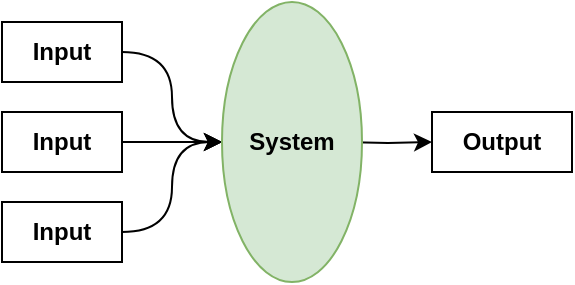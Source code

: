 <mxfile version="24.8.3">
  <diagram name="Page-1" id="cCLNqzUmH1nZCcotIdlh">
    <mxGraphModel dx="1226" dy="1118" grid="1" gridSize="10" guides="1" tooltips="1" connect="1" arrows="1" fold="1" page="1" pageScale="1" pageWidth="850" pageHeight="1100" math="0" shadow="0">
      <root>
        <mxCell id="0" />
        <mxCell id="1" parent="0" />
        <mxCell id="hVMmU4XqaFo5Qgn8ZaTo-5" style="edgeStyle=orthogonalEdgeStyle;rounded=0;orthogonalLoop=1;jettySize=auto;html=1;entryX=0;entryY=0.5;entryDx=0;entryDy=0;" parent="1" target="hVMmU4XqaFo5Qgn8ZaTo-3" edge="1">
          <mxGeometry relative="1" as="geometry">
            <mxPoint x="410" y="340" as="sourcePoint" />
          </mxGeometry>
        </mxCell>
        <mxCell id="hVMmU4XqaFo5Qgn8ZaTo-3" value="&lt;b&gt;Output&lt;/b&gt;" style="text;html=1;align=center;verticalAlign=middle;whiteSpace=wrap;rounded=0;strokeColor=default;" parent="1" vertex="1">
          <mxGeometry x="455" y="325" width="70" height="30" as="geometry" />
        </mxCell>
        <mxCell id="hVMmU4XqaFo5Qgn8ZaTo-16" style="edgeStyle=orthogonalEdgeStyle;rounded=0;orthogonalLoop=1;jettySize=auto;html=1;entryX=0;entryY=0.5;entryDx=0;entryDy=0;curved=1;" parent="1" source="hVMmU4XqaFo5Qgn8ZaTo-17" target="hVMmU4XqaFo5Qgn8ZaTo-26" edge="1">
          <mxGeometry relative="1" as="geometry">
            <mxPoint x="345" y="340" as="targetPoint" />
          </mxGeometry>
        </mxCell>
        <mxCell id="hVMmU4XqaFo5Qgn8ZaTo-17" value="&lt;b&gt;Input&lt;/b&gt;" style="text;html=1;align=center;verticalAlign=middle;whiteSpace=wrap;rounded=0;strokeColor=default;" parent="1" vertex="1">
          <mxGeometry x="240" y="280" width="60" height="30" as="geometry" />
        </mxCell>
        <mxCell id="hVMmU4XqaFo5Qgn8ZaTo-20" style="edgeStyle=orthogonalEdgeStyle;rounded=0;orthogonalLoop=1;jettySize=auto;html=1;entryX=0;entryY=0.5;entryDx=0;entryDy=0;curved=1;" parent="1" source="hVMmU4XqaFo5Qgn8ZaTo-19" target="hVMmU4XqaFo5Qgn8ZaTo-26" edge="1">
          <mxGeometry relative="1" as="geometry">
            <mxPoint x="345" y="340" as="targetPoint" />
          </mxGeometry>
        </mxCell>
        <mxCell id="hVMmU4XqaFo5Qgn8ZaTo-19" value="&lt;b&gt;Input&lt;/b&gt;" style="text;html=1;align=center;verticalAlign=middle;whiteSpace=wrap;rounded=0;strokeColor=default;" parent="1" vertex="1">
          <mxGeometry x="240" y="370" width="60" height="30" as="geometry" />
        </mxCell>
        <mxCell id="hVMmU4XqaFo5Qgn8ZaTo-22" style="edgeStyle=orthogonalEdgeStyle;rounded=0;orthogonalLoop=1;jettySize=auto;html=1;entryX=0;entryY=0.5;entryDx=0;entryDy=0;curved=1;" parent="1" source="hVMmU4XqaFo5Qgn8ZaTo-21" target="hVMmU4XqaFo5Qgn8ZaTo-26" edge="1">
          <mxGeometry relative="1" as="geometry">
            <mxPoint x="345" y="340" as="targetPoint" />
          </mxGeometry>
        </mxCell>
        <mxCell id="hVMmU4XqaFo5Qgn8ZaTo-21" value="&lt;b&gt;Input&lt;/b&gt;" style="text;html=1;align=center;verticalAlign=middle;whiteSpace=wrap;rounded=0;strokeColor=default;" parent="1" vertex="1">
          <mxGeometry x="240" y="325" width="60" height="30" as="geometry" />
        </mxCell>
        <mxCell id="hVMmU4XqaFo5Qgn8ZaTo-26" value="&lt;b&gt;System&lt;/b&gt;" style="ellipse;whiteSpace=wrap;html=1;fillColor=#d5e8d4;strokeColor=#82b366;" parent="1" vertex="1">
          <mxGeometry x="350" y="270" width="70" height="140" as="geometry" />
        </mxCell>
      </root>
    </mxGraphModel>
  </diagram>
</mxfile>
